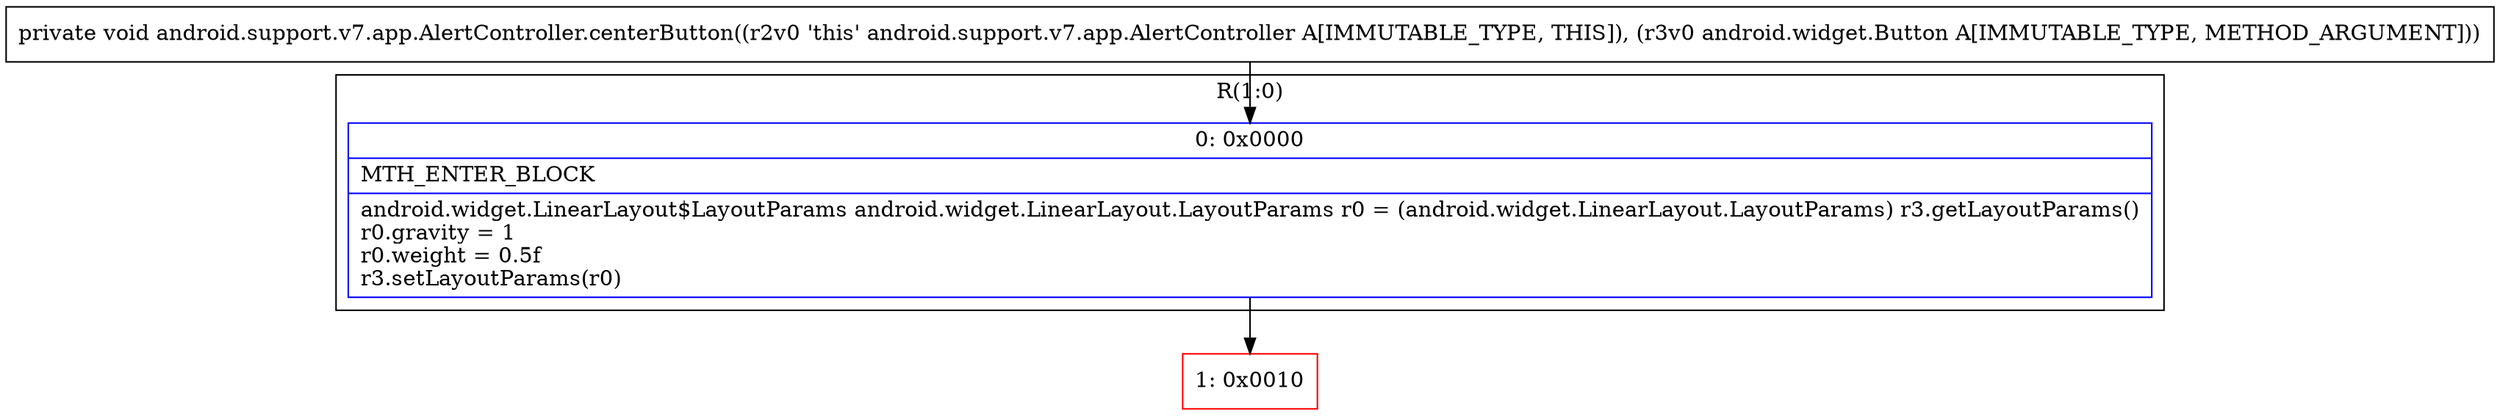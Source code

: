 digraph "CFG forandroid.support.v7.app.AlertController.centerButton(Landroid\/widget\/Button;)V" {
subgraph cluster_Region_884984138 {
label = "R(1:0)";
node [shape=record,color=blue];
Node_0 [shape=record,label="{0\:\ 0x0000|MTH_ENTER_BLOCK\l|android.widget.LinearLayout$LayoutParams android.widget.LinearLayout.LayoutParams r0 = (android.widget.LinearLayout.LayoutParams) r3.getLayoutParams()\lr0.gravity = 1\lr0.weight = 0.5f\lr3.setLayoutParams(r0)\l}"];
}
Node_1 [shape=record,color=red,label="{1\:\ 0x0010}"];
MethodNode[shape=record,label="{private void android.support.v7.app.AlertController.centerButton((r2v0 'this' android.support.v7.app.AlertController A[IMMUTABLE_TYPE, THIS]), (r3v0 android.widget.Button A[IMMUTABLE_TYPE, METHOD_ARGUMENT])) }"];
MethodNode -> Node_0;
Node_0 -> Node_1;
}

